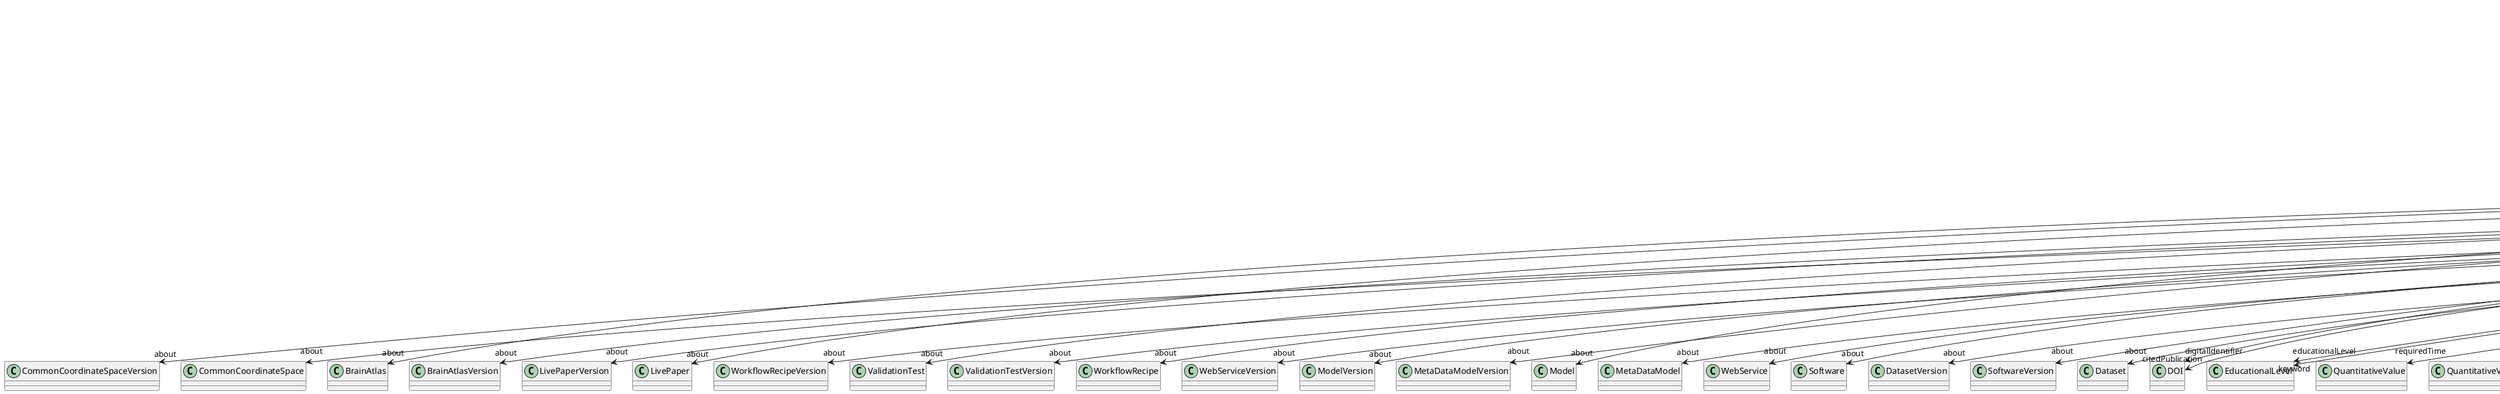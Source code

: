 @startuml
class LearningResource {
+about
+digitalIdentifier
+educationalLevel
+learningOutcome
+order
+prerequisite
+requiredTime
+topic
+type
+abstract
+author
+citedPublication
+copyright
+creationDate
+custodian
+editor
+funding
+IRI
+keyword
+license
+modificationDate
+name
+publicationDate
+publisher
+versionIdentifier

}
LearningResource -d-> "about" CommonCoordinateSpaceVersion
LearningResource -d-> "about" CommonCoordinateSpace
LearningResource -d-> "about" BrainAtlas
LearningResource -d-> "about" BrainAtlasVersion
LearningResource -d-> "about" LivePaperVersion
LearningResource -d-> "about" LivePaper
LearningResource -d-> "about" WorkflowRecipeVersion
LearningResource -d-> "about" ValidationTest
LearningResource -d-> "about" ValidationTestVersion
LearningResource -d-> "about" WorkflowRecipe
LearningResource -d-> "about" WebServiceVersion
LearningResource -d-> "about" ModelVersion
LearningResource -d-> "about" MetaDataModelVersion
LearningResource -d-> "about" Model
LearningResource -d-> "about" MetaDataModel
LearningResource -d-> "about" WebService
LearningResource -d-> "about" Software
LearningResource -d-> "about" DatasetVersion
LearningResource -d-> "about" SoftwareVersion
LearningResource -d-> "about" Dataset
LearningResource -d-> "digitalIdentifier" DOI
LearningResource -d-> "educationalLevel" EducationalLevel
LearningResource -d-> "requiredTime" QuantitativeValue
LearningResource -d-> "requiredTime" QuantitativeValueRange
LearningResource -d-> "type" LearningResourceType
LearningResource -d-> "author" Organization
LearningResource -d-> "author" Consortium
LearningResource -d-> "author" Person
LearningResource -d-> "citedPublication" DOI
LearningResource -d-> "citedPublication" ISBN
LearningResource -d-> "copyright" Copyright
LearningResource -d-> "custodian" Organization
LearningResource -d-> "custodian" Consortium
LearningResource -d-> "custodian" Person
LearningResource -d-> "editor" Person
LearningResource -d-> "funding" Funding
LearningResource -d-> "keyword" CriteriaQualityType
LearningResource -d-> "keyword" Laterality
LearningResource -d-> "keyword" ProgrammingLanguage
LearningResource -d-> "keyword" GeneticStrainType
LearningResource -d-> "keyword" Disease
LearningResource -d-> "keyword" FileRepositoryType
LearningResource -d-> "keyword" ModelAbstractionLevel
LearningResource -d-> "keyword" ActionStatusType
LearningResource -d-> "keyword" OperatingDevice
LearningResource -d-> "keyword" GustatoryStimulusType
LearningResource -d-> "keyword" OperatingSystem
LearningResource -d-> "keyword" EducationalLevel
LearningResource -d-> "keyword" TypeOfUncertainty
LearningResource -d-> "keyword" PreparationType
LearningResource -d-> "keyword" AnatomicalAxesOrientation
LearningResource -d-> "keyword" Language
LearningResource -d-> "keyword" SubjectAttribute
LearningResource -d-> "keyword" AgeCategory
LearningResource -d-> "keyword" Handedness
LearningResource -d-> "keyword" Terminology
LearningResource -d-> "keyword" QualitativeOverlap
LearningResource -d-> "keyword" StimulationTechnique
LearningResource -d-> "keyword" BreedingType
LearningResource -d-> "keyword" DataType
LearningResource -d-> "keyword" Species
LearningResource -d-> "keyword" CranialWindowConstructionType
LearningResource -d-> "keyword" ElectricalStimulusType
LearningResource -d-> "keyword" CranialWindowReinforcementType
LearningResource -d-> "keyword" SoftwareFeature
LearningResource -d-> "keyword" Service
LearningResource -d-> "keyword" SoftwareApplicationCategory
LearningResource -d-> "keyword" Colormap
LearningResource -d-> "keyword" ChemicalMixtureType
LearningResource -d-> "keyword" SetupType
LearningResource -d-> "keyword" AnatomicalPlane
LearningResource -d-> "keyword" TissueSampleType
LearningResource -d-> "keyword" Technique
LearningResource -d-> "keyword" OrganismSystem
LearningResource -d-> "keyword" DifferenceMeasure
LearningResource -d-> "keyword" OpticalStimulusType
LearningResource -d-> "keyword" AnnotationCriteriaType
LearningResource -d-> "keyword" ExperimentalApproach
LearningResource -d-> "keyword" DiseaseModel
LearningResource -d-> "keyword" OrganismSubstance
LearningResource -d-> "keyword" PatchClampVariation
LearningResource -d-> "keyword" MetaDataModelType
LearningResource -d-> "keyword" ModelScope
LearningResource -d-> "keyword" CellType
LearningResource -d-> "keyword" Organ
LearningResource -d-> "keyword" SubcellularEntity
LearningResource -d-> "keyword" MeasuredQuantity
LearningResource -d-> "keyword" SemanticDataType
LearningResource -d-> "keyword" UBERONParcellation
LearningResource -d-> "keyword" VisualStimulusType
LearningResource -d-> "keyword" AnatomicalIdentificationType
LearningResource -d-> "keyword" EthicsAssessment
LearningResource -d-> "keyword" BiologicalSex
LearningResource -d-> "keyword" TermSuggestion
LearningResource -d-> "keyword" ProductAccessibility
LearningResource -d-> "keyword" ContributionType
LearningResource -d-> "keyword" AuditoryStimulusType
LearningResource -d-> "keyword" TissueSampleAttribute
LearningResource -d-> "keyword" MolecularEntity
LearningResource -d-> "keyword" AtlasType
LearningResource -d-> "keyword" CellCultureType
LearningResource -d-> "keyword" BiologicalProcess
LearningResource -d-> "keyword" TactileStimulusType
LearningResource -d-> "keyword" LearningResourceType
LearningResource -d-> "keyword" AnalysisTechnique
LearningResource -d-> "keyword" DeviceType
LearningResource -d-> "keyword" StimulationApproach
LearningResource -d-> "keyword" MeasuredSignalType
LearningResource -d-> "keyword" FileBundleGrouping
LearningResource -d-> "keyword" AnnotationType
LearningResource -d-> "keyword" OlfactoryStimulusType
LearningResource -d-> "keyword" BiologicalOrder
LearningResource -d-> "keyword" UnitOfMeasurement
LearningResource -d-> "keyword" FileUsageRole
LearningResource -d-> "license" License
LearningResource -d-> "publisher" Organization
LearningResource -d-> "publisher" Consortium
LearningResource -d-> "publisher" Person

@enduml